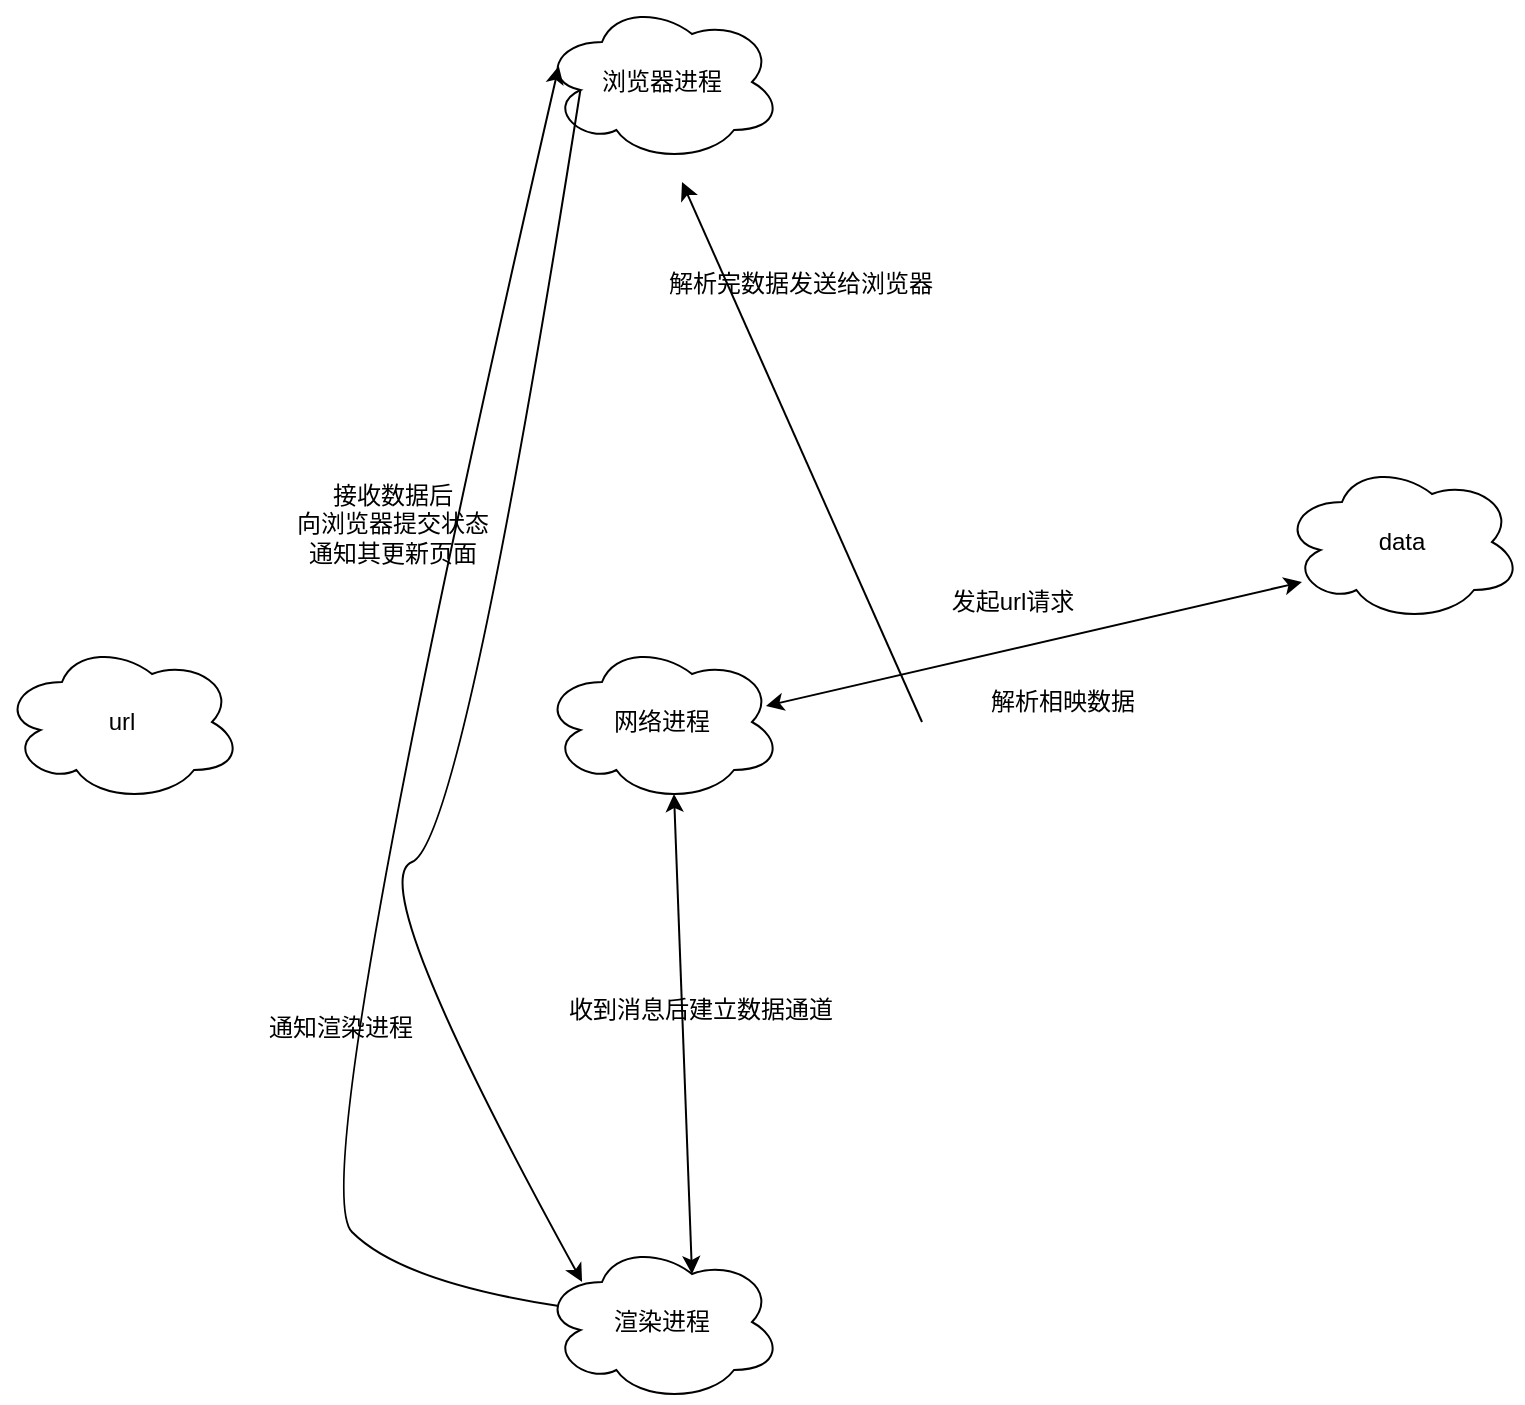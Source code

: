 <mxfile version="13.1.14" type="github">
  <diagram id="yM2oXQm_O7SmmgI67K22" name="Page-1">
    <mxGraphModel dx="946" dy="613" grid="1" gridSize="10" guides="1" tooltips="1" connect="1" arrows="1" fold="1" page="1" pageScale="1" pageWidth="2339" pageHeight="3300" math="0" shadow="0">
      <root>
        <mxCell id="0" />
        <mxCell id="1" parent="0" />
        <mxCell id="I5RekTO_njov9tj_KEtV-1" value="url&lt;br&gt;" style="ellipse;shape=cloud;whiteSpace=wrap;html=1;" parent="1" vertex="1">
          <mxGeometry x="20" y="520" width="120" height="80" as="geometry" />
        </mxCell>
        <mxCell id="XSZjby6xiS5L8jVtObux-1" value="渲染进程" style="ellipse;shape=cloud;whiteSpace=wrap;html=1;" vertex="1" parent="1">
          <mxGeometry x="290" y="820" width="120" height="80" as="geometry" />
        </mxCell>
        <mxCell id="XSZjby6xiS5L8jVtObux-2" value="网络进程" style="ellipse;shape=cloud;whiteSpace=wrap;html=1;" vertex="1" parent="1">
          <mxGeometry x="290" y="520" width="120" height="80" as="geometry" />
        </mxCell>
        <mxCell id="XSZjby6xiS5L8jVtObux-3" value="浏览器进程" style="ellipse;shape=cloud;whiteSpace=wrap;html=1;" vertex="1" parent="1">
          <mxGeometry x="290" y="200" width="120" height="80" as="geometry" />
        </mxCell>
        <mxCell id="XSZjby6xiS5L8jVtObux-4" value="" style="endArrow=classic;startArrow=classic;html=1;exitX=0.933;exitY=0.4;exitDx=0;exitDy=0;exitPerimeter=0;" edge="1" parent="1" source="XSZjby6xiS5L8jVtObux-2">
          <mxGeometry width="50" height="50" relative="1" as="geometry">
            <mxPoint x="480" y="560" as="sourcePoint" />
            <mxPoint x="670" y="490" as="targetPoint" />
          </mxGeometry>
        </mxCell>
        <mxCell id="XSZjby6xiS5L8jVtObux-5" value="发起url请求" style="text;html=1;align=center;verticalAlign=middle;resizable=0;points=[];autosize=1;" vertex="1" parent="1">
          <mxGeometry x="485" y="490" width="80" height="20" as="geometry" />
        </mxCell>
        <mxCell id="XSZjby6xiS5L8jVtObux-6" value="解析相映数据" style="text;html=1;align=center;verticalAlign=middle;resizable=0;points=[];autosize=1;" vertex="1" parent="1">
          <mxGeometry x="505" y="540" width="90" height="20" as="geometry" />
        </mxCell>
        <mxCell id="XSZjby6xiS5L8jVtObux-7" value="" style="endArrow=classic;html=1;" edge="1" parent="1">
          <mxGeometry width="50" height="50" relative="1" as="geometry">
            <mxPoint x="480" y="560" as="sourcePoint" />
            <mxPoint x="360" y="290" as="targetPoint" />
          </mxGeometry>
        </mxCell>
        <mxCell id="XSZjby6xiS5L8jVtObux-8" value="解析完数据发送给浏览器" style="text;html=1;align=center;verticalAlign=middle;resizable=0;points=[];autosize=1;" vertex="1" parent="1">
          <mxGeometry x="344" y="331" width="150" height="20" as="geometry" />
        </mxCell>
        <mxCell id="XSZjby6xiS5L8jVtObux-9" value="" style="curved=1;endArrow=classic;html=1;exitX=0.16;exitY=0.55;exitDx=0;exitDy=0;exitPerimeter=0;entryX=0.167;entryY=0.25;entryDx=0;entryDy=0;entryPerimeter=0;" edge="1" parent="1" source="XSZjby6xiS5L8jVtObux-3" target="XSZjby6xiS5L8jVtObux-1">
          <mxGeometry width="50" height="50" relative="1" as="geometry">
            <mxPoint x="200" y="620" as="sourcePoint" />
            <mxPoint x="270" y="760" as="targetPoint" />
            <Array as="points">
              <mxPoint x="250" y="620" />
              <mxPoint x="200" y="640" />
            </Array>
          </mxGeometry>
        </mxCell>
        <mxCell id="XSZjby6xiS5L8jVtObux-10" value="通知渲染进程" style="text;html=1;align=center;verticalAlign=middle;resizable=0;points=[];autosize=1;" vertex="1" parent="1">
          <mxGeometry x="144" y="703" width="90" height="20" as="geometry" />
        </mxCell>
        <mxCell id="XSZjby6xiS5L8jVtObux-11" value="" style="endArrow=classic;startArrow=classic;html=1;exitX=0.625;exitY=0.2;exitDx=0;exitDy=0;exitPerimeter=0;entryX=0.55;entryY=0.95;entryDx=0;entryDy=0;entryPerimeter=0;" edge="1" parent="1" source="XSZjby6xiS5L8jVtObux-1" target="XSZjby6xiS5L8jVtObux-2">
          <mxGeometry width="50" height="50" relative="1" as="geometry">
            <mxPoint x="460" y="620" as="sourcePoint" />
            <mxPoint x="510" y="570" as="targetPoint" />
          </mxGeometry>
        </mxCell>
        <mxCell id="XSZjby6xiS5L8jVtObux-12" value="收到消息后建立数据通道" style="text;html=1;align=center;verticalAlign=middle;resizable=0;points=[];autosize=1;" vertex="1" parent="1">
          <mxGeometry x="294" y="694" width="150" height="20" as="geometry" />
        </mxCell>
        <mxCell id="XSZjby6xiS5L8jVtObux-13" value="" style="curved=1;endArrow=classic;html=1;exitX=0.07;exitY=0.4;exitDx=0;exitDy=0;exitPerimeter=0;entryX=0.07;entryY=0.4;entryDx=0;entryDy=0;entryPerimeter=0;" edge="1" parent="1" source="XSZjby6xiS5L8jVtObux-1" target="XSZjby6xiS5L8jVtObux-3">
          <mxGeometry width="50" height="50" relative="1" as="geometry">
            <mxPoint x="170" y="840" as="sourcePoint" />
            <mxPoint x="210" y="380" as="targetPoint" />
            <Array as="points">
              <mxPoint x="220" y="840" />
              <mxPoint x="170" y="790" />
            </Array>
          </mxGeometry>
        </mxCell>
        <mxCell id="XSZjby6xiS5L8jVtObux-14" value="接收数据后&lt;br&gt;向浏览器提交状态&lt;br&gt;通知其更新页面" style="text;html=1;align=center;verticalAlign=middle;resizable=0;points=[];autosize=1;" vertex="1" parent="1">
          <mxGeometry x="160" y="436" width="110" height="50" as="geometry" />
        </mxCell>
        <mxCell id="XSZjby6xiS5L8jVtObux-15" value="data" style="ellipse;shape=cloud;whiteSpace=wrap;html=1;" vertex="1" parent="1">
          <mxGeometry x="660" y="430" width="120" height="80" as="geometry" />
        </mxCell>
      </root>
    </mxGraphModel>
  </diagram>
</mxfile>
